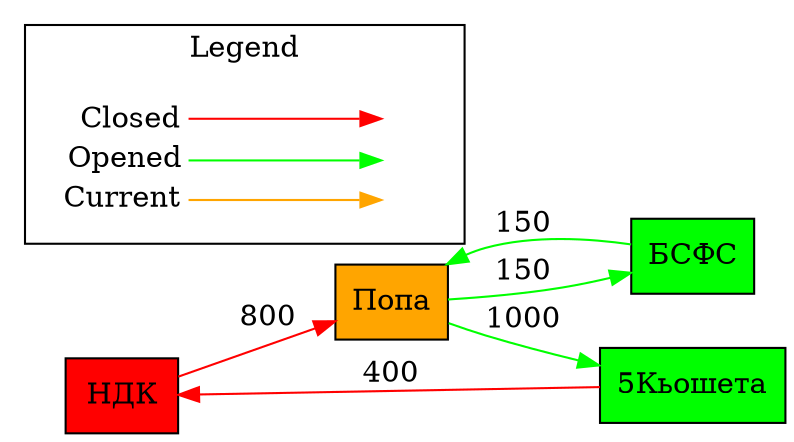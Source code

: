 digraph G {
  graph [rankdir=LR];
  node [shape="box", color = "black", style="filled"];
  "0x600001474280" [label="НДК", fillcolor="red"];
  "0x600001474280" -> "0x6000014741c0" [label="800", color="red"];
  "0x600001474240" [label="5Кьошета", fillcolor="green"];
  "0x600001474240" -> "0x600001474280" [label="400", color="red"];
  "0x600001474200" [label="БСФС", fillcolor="green"];
  "0x600001474200" -> "0x6000014741c0" [label="150", color="green"];
  "0x6000014741c0" [label="Попа", fillcolor="orange"];
  "0x6000014741c0" -> "0x600001474240" [label="1000", color="green"];
  "0x6000014741c0" -> "0x600001474200" [label="150", color="green"];
rankdir=LR
  node [shape=plaintext]
  subgraph cluster_01 { 
    label = "Legend";
    key [label=<<table border="0" cellpadding="2" cellspacing="0" cellborder="0">
      <tr><td align="right" port="i1">Closed</td></tr>
      <tr><td align="right" port="i2">Opened</td></tr>
      <tr><td align="right" port="i3">Current</td></tr>
      </table>>, color=white]
    key2 [label=<<table border="0" cellpadding="2" cellspacing="0" cellborder="0">
      <tr><td port="i1">&nbsp;</td></tr>
      <tr><td port="i2">&nbsp;</td></tr>
      <tr><td port="i3">&nbsp;</td></tr>
      </table>>, color=white]
    key:i1:e -> key2:i1:w [color=red]
    key:i2:e -> key2:i2:w [color=green]
    key:i3:e -> key2:i3:w [color=orange]
  }
}
